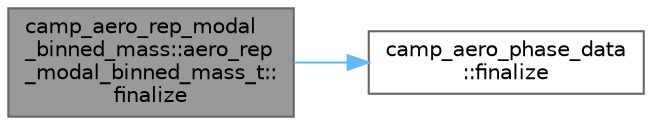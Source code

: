 digraph "camp_aero_rep_modal_binned_mass::aero_rep_modal_binned_mass_t::finalize"
{
 // LATEX_PDF_SIZE
  bgcolor="transparent";
  edge [fontname=Helvetica,fontsize=10,labelfontname=Helvetica,labelfontsize=10];
  node [fontname=Helvetica,fontsize=10,shape=box,height=0.2,width=0.4];
  rankdir="LR";
  Node1 [label="camp_aero_rep_modal\l_binned_mass::aero_rep\l_modal_binned_mass_t::\lfinalize",height=0.2,width=0.4,color="gray40", fillcolor="grey60", style="filled", fontcolor="black",tooltip="Finalize the aerosol representation."];
  Node1 -> Node2 [color="steelblue1",style="solid"];
  Node2 [label="camp_aero_phase_data\l::finalize",height=0.2,width=0.4,color="grey40", fillcolor="white", style="filled",URL="$namespacecamp__aero__phase__data.html#a18e6adfc1bb22f7514247a1920d86090",tooltip="Finalize the aerosol phase data."];
}
